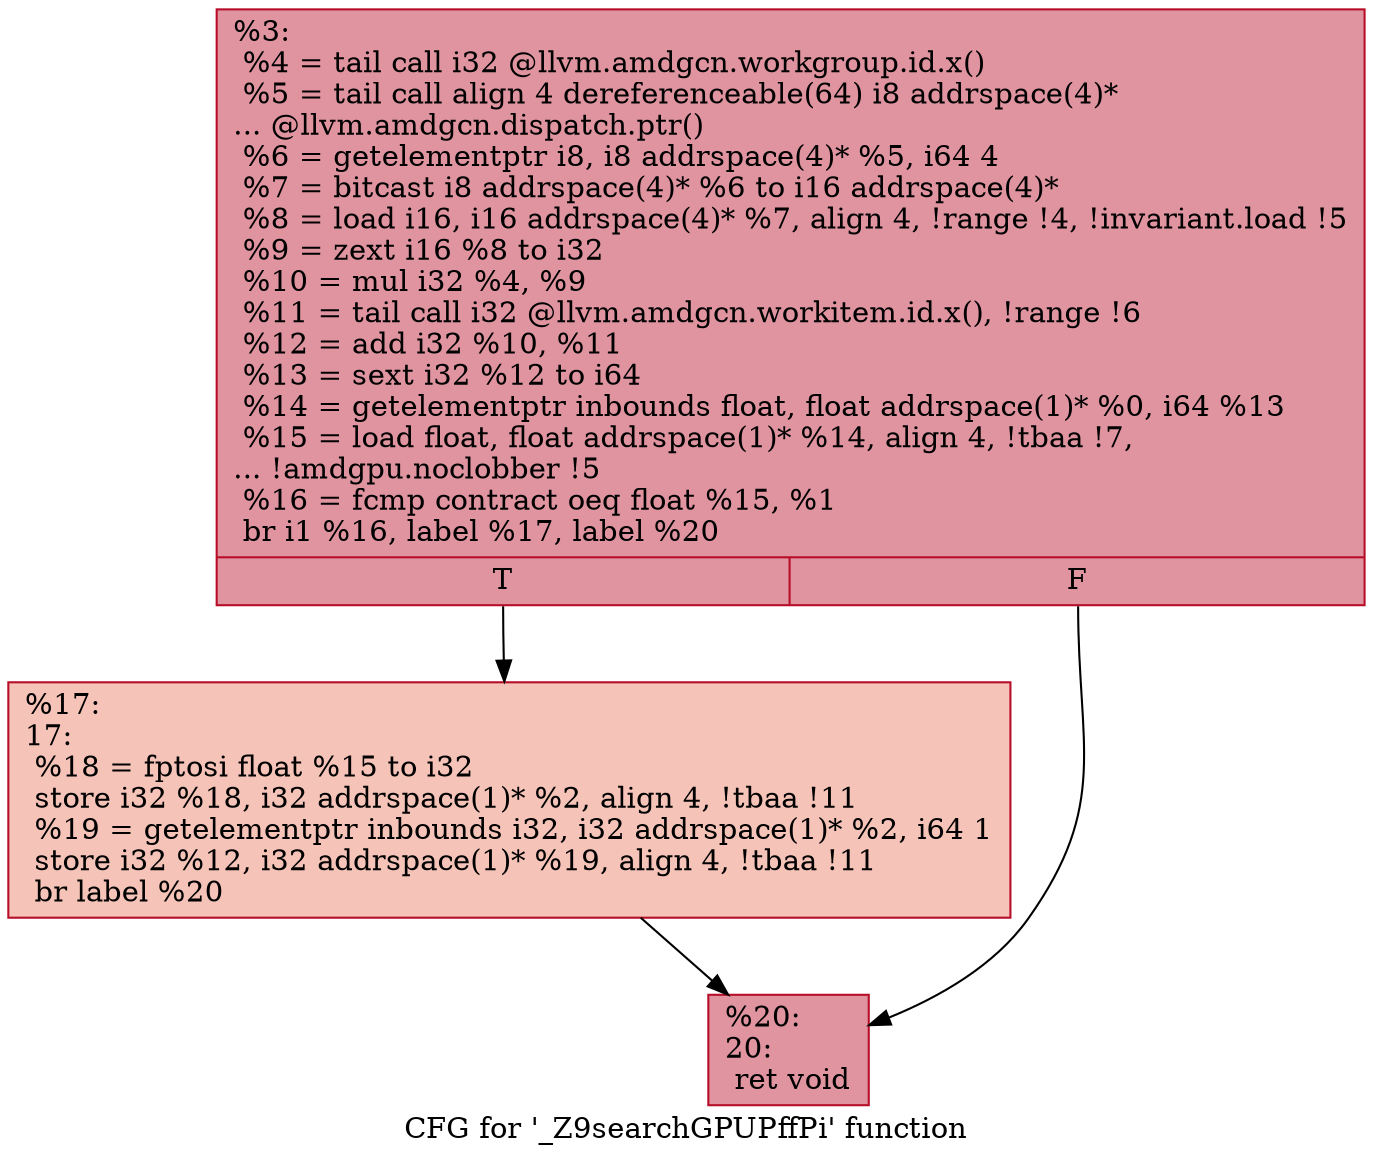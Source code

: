 digraph "CFG for '_Z9searchGPUPffPi' function" {
	label="CFG for '_Z9searchGPUPffPi' function";

	Node0x54f7080 [shape=record,color="#b70d28ff", style=filled, fillcolor="#b70d2870",label="{%3:\l  %4 = tail call i32 @llvm.amdgcn.workgroup.id.x()\l  %5 = tail call align 4 dereferenceable(64) i8 addrspace(4)*\l... @llvm.amdgcn.dispatch.ptr()\l  %6 = getelementptr i8, i8 addrspace(4)* %5, i64 4\l  %7 = bitcast i8 addrspace(4)* %6 to i16 addrspace(4)*\l  %8 = load i16, i16 addrspace(4)* %7, align 4, !range !4, !invariant.load !5\l  %9 = zext i16 %8 to i32\l  %10 = mul i32 %4, %9\l  %11 = tail call i32 @llvm.amdgcn.workitem.id.x(), !range !6\l  %12 = add i32 %10, %11\l  %13 = sext i32 %12 to i64\l  %14 = getelementptr inbounds float, float addrspace(1)* %0, i64 %13\l  %15 = load float, float addrspace(1)* %14, align 4, !tbaa !7,\l... !amdgpu.noclobber !5\l  %16 = fcmp contract oeq float %15, %1\l  br i1 %16, label %17, label %20\l|{<s0>T|<s1>F}}"];
	Node0x54f7080:s0 -> Node0x54f89d0;
	Node0x54f7080:s1 -> Node0x54f99e0;
	Node0x54f89d0 [shape=record,color="#b70d28ff", style=filled, fillcolor="#e8765c70",label="{%17:\l17:                                               \l  %18 = fptosi float %15 to i32\l  store i32 %18, i32 addrspace(1)* %2, align 4, !tbaa !11\l  %19 = getelementptr inbounds i32, i32 addrspace(1)* %2, i64 1\l  store i32 %12, i32 addrspace(1)* %19, align 4, !tbaa !11\l  br label %20\l}"];
	Node0x54f89d0 -> Node0x54f99e0;
	Node0x54f99e0 [shape=record,color="#b70d28ff", style=filled, fillcolor="#b70d2870",label="{%20:\l20:                                               \l  ret void\l}"];
}
